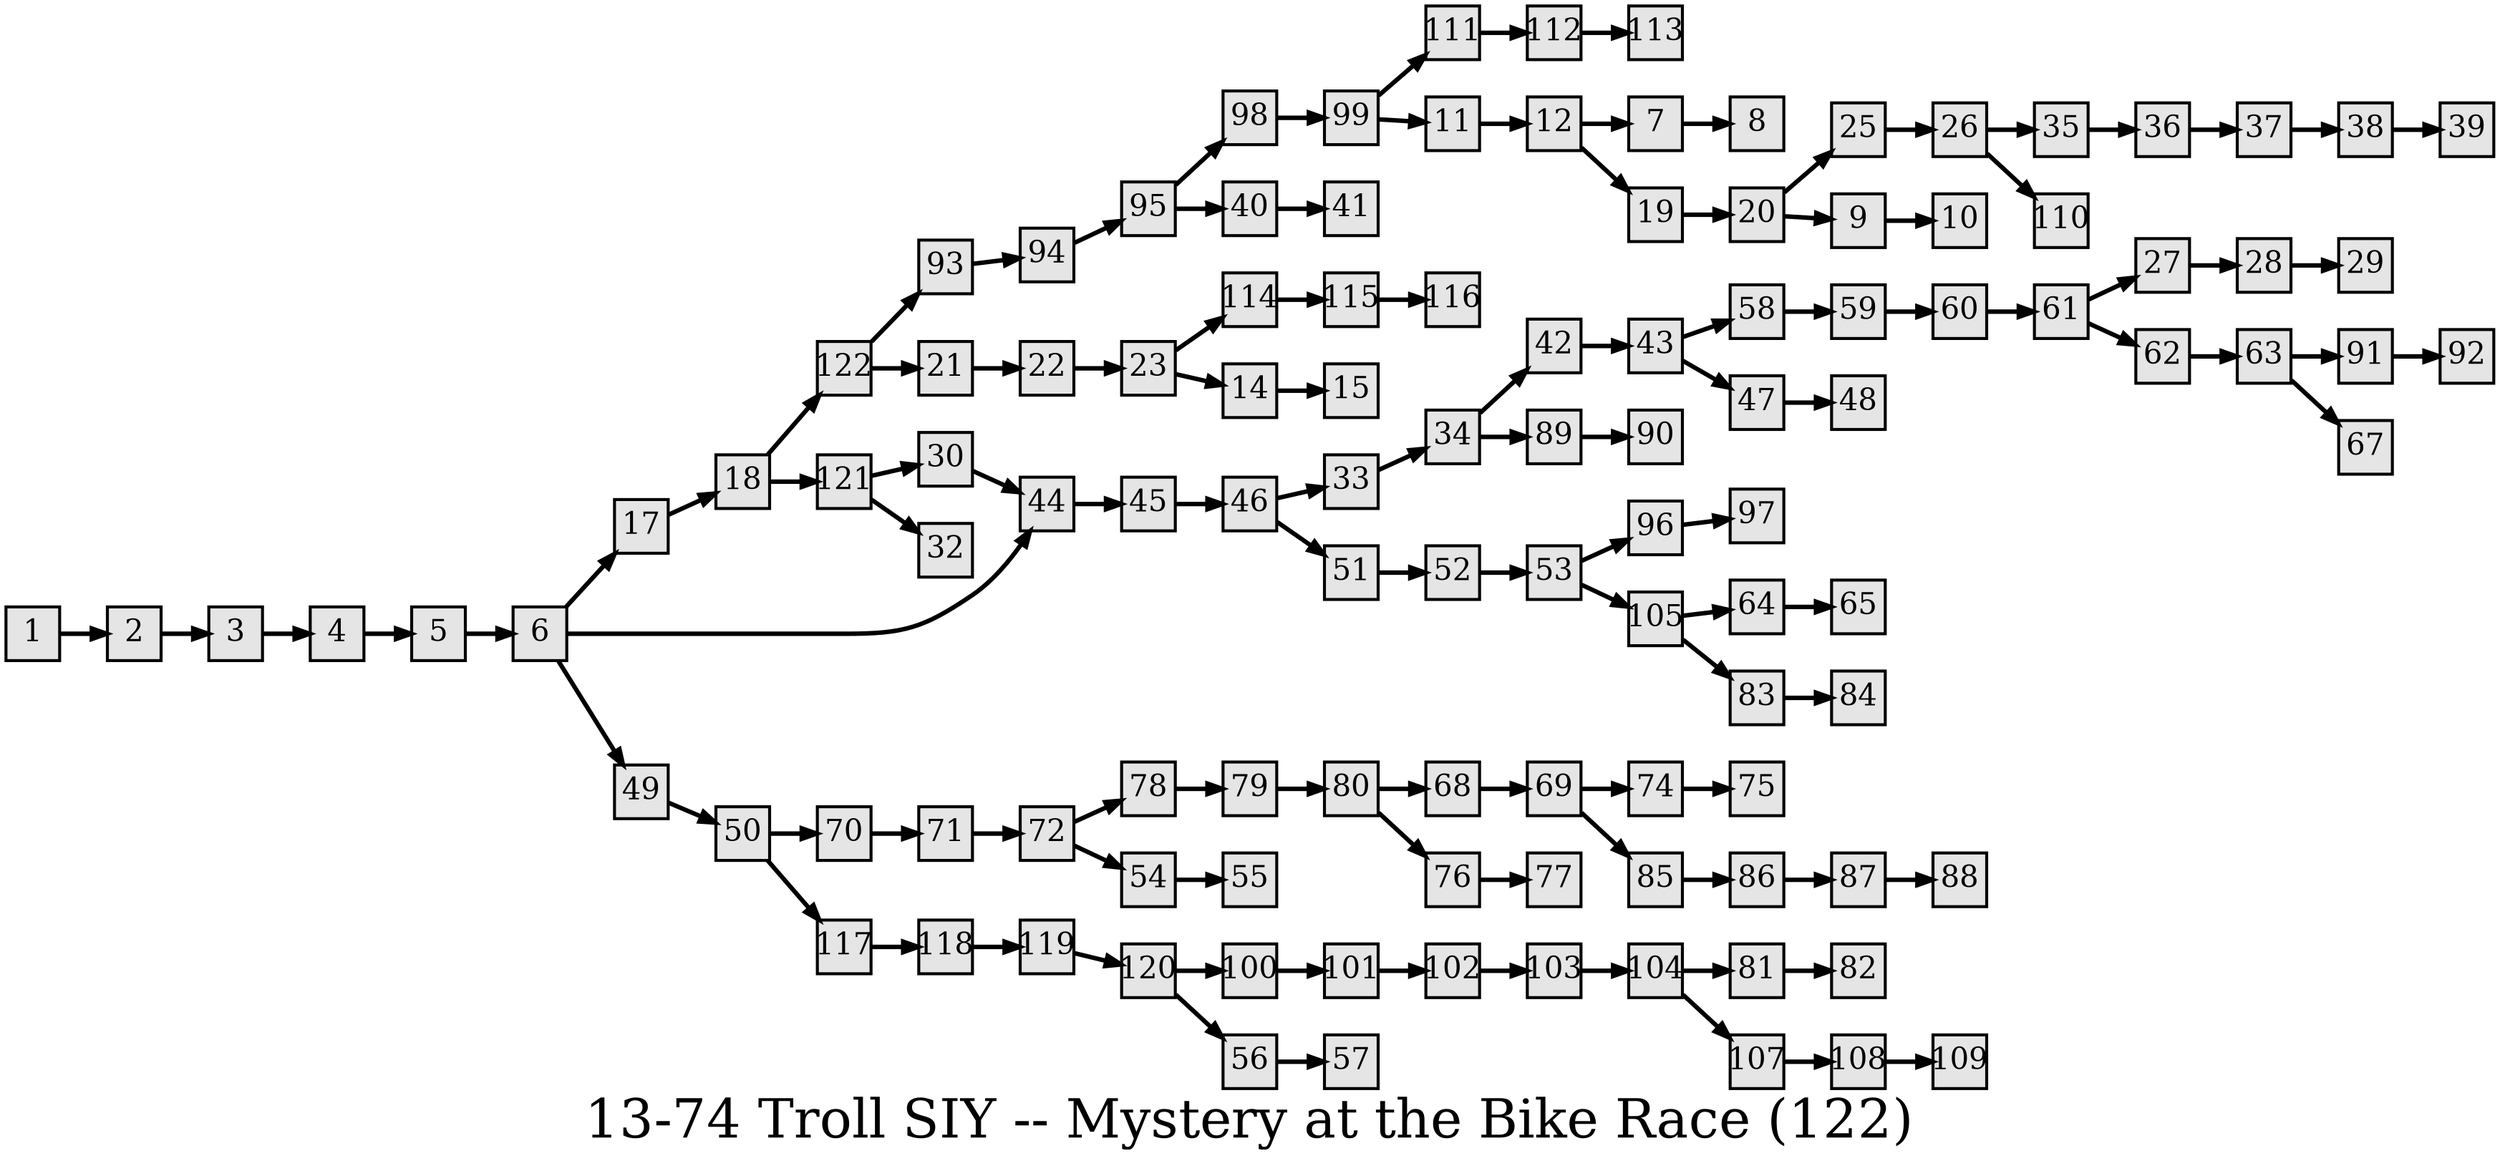 digraph g{
  graph [ label="13-74 Troll SIY -- Mystery at the Bike Race (122)" rankdir=LR, ordering=out, fontsize=36, nodesep="0.35", ranksep="0.45"];
  node  [shape=rect, penwidth=2, fontsize=20, style=filled, fillcolor=grey90, margin="0,0", labelfloat=true, regular=true, fixedsize=true];
  edge  [labelfloat=true, penwidth=3, fontsize=12];
  // ---;
  // group  : Katz;
  // id     : 13-74;
  // gbid   : 2208;
  // series : Solve It Yourself;
  // title  : Mystery at the Bike Race;
  // author : Frank Topper;
  // credit:;
  // - name : Ryan Leach;
  // role : encoder;
  // date : 2017-08-22;
  // - name : Jeremy Douglass;
  // role : editor;
  // date : 2018-04-28;
  // render:;
  // - name   : small;
  // styles : gvStyles-small.txt;
  // engine : dot;
  // comment: >;
  
  // ---;
  
  // From | To | Label;
  
  1 -> 2;
  2 -> 3;
  3 -> 4;
  4 -> 5;
  5 -> 6;
  6 -> 17;
  6 -> 44;
  6 -> 49;
  7 -> 8;
  9 -> 10;
  11 -> 12;
  12 -> 7;
  12 -> 19;
  14 -> 15;
  17 -> 18;
  18 -> 122;
  18 -> 121;
  19 -> 20;
  20 -> 25;
  20 -> 9;
  21 -> 22;
  22 -> 23;
  23 -> 114;
  23 -> 14;
  25 -> 26;
  26 -> 35;
  26 -> 110;
  27 -> 28;
  28 -> 29;
  30 -> 44;
  33 -> 34;
  34 -> 42;
  34 -> 89;
  35 -> 36;
  36 -> 37;
  37 -> 38;
  38 -> 39;
  40 -> 41;
  42 -> 43;
  43 -> 58;
  43 -> 47;
  44 -> 45;
  45 -> 46;
  46 -> 33;
  46 -> 51;
  47 -> 48;
  49 -> 50;
  50 -> 70;
  50 -> 117;
  51 -> 52;
  52 -> 53;
  53 -> 96;
  53 -> 105;
  54 -> 55;
  56 -> 57;
  58 -> 59;
  59 -> 60;
  60 -> 61;
  61 -> 27;
  61 -> 62;
  62 -> 63;
  63 -> 91;
  63 -> 67;
  64 -> 65;
  68 -> 69;
  69 -> 74;
  69 -> 85;
  70 -> 71;
  71 -> 72;
  72 -> 78;
  72 -> 54;
  74 -> 75;
  76 -> 77;
  78 -> 79;
  79 -> 80;
  80 -> 68;
  80 -> 76;
  81 -> 82;
  83 -> 84;
  85 -> 86;
  86 -> 87;
  87 -> 88;
  89 -> 90;
  91 -> 92;
  93 -> 94;
  94 -> 95;
  95 -> 98;
  95 -> 40;
  96 -> 97;
  98 -> 99;
  99 -> 111;
  99 -> 11;
  100 -> 101;
  101 -> 102;
  102 -> 103;
  103 -> 104;
  104 -> 81;
  104 -> 107;
  105 -> 64;
  105 -> 83;
  107 -> 108;
  108 -> 109;
  111 -> 112;
  112 -> 113;
  114 -> 115;
  115 -> 116;
  117 -> 118;
  118 -> 119;
  119 -> 120;
  120 -> 100;
  120 -> 56;
  121 -> 30;
  121 -> 32;
  122 -> 93;
  122 -> 21;
}


